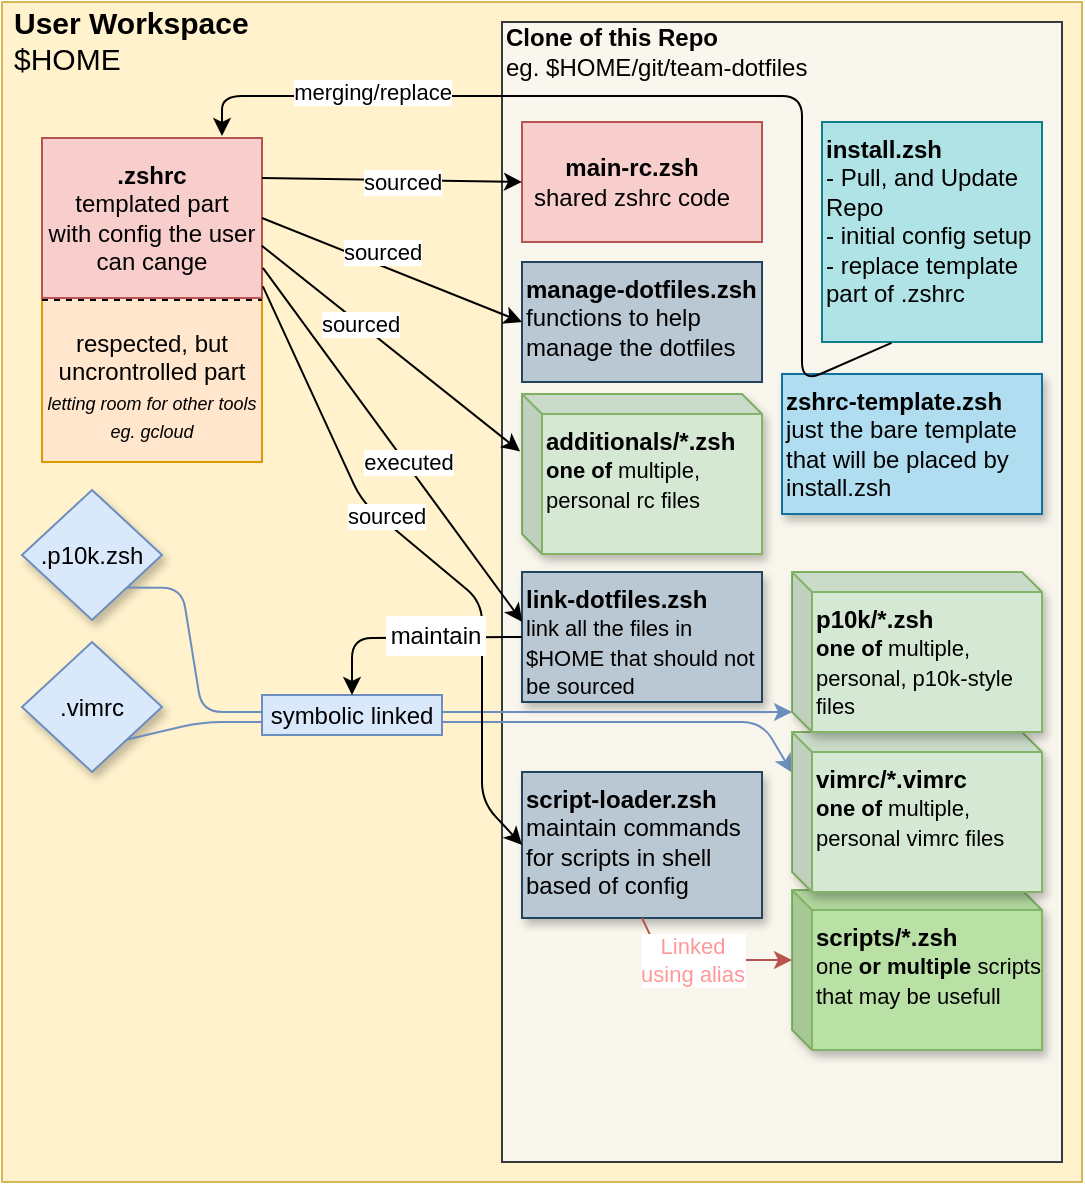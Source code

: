 <mxfile version="14.9.0" type="github">
  <diagram id="X7MXDSYLk8QcH_rH_bhl" name="Page-1">
    <mxGraphModel dx="793" dy="481" grid="1" gridSize="10" guides="1" tooltips="1" connect="1" arrows="1" fold="1" page="1" pageScale="1" pageWidth="827" pageHeight="1169" math="0" shadow="0">
      <root>
        <mxCell id="0" />
        <mxCell id="1" parent="0" />
        <mxCell id="0D_W91jgBWeG1zWN-o7t-1" value="" style="rounded=0;whiteSpace=wrap;html=1;fillColor=#fff2cc;strokeColor=#d6b656;" vertex="1" parent="1">
          <mxGeometry x="180" y="260" width="540" height="590" as="geometry" />
        </mxCell>
        <mxCell id="0D_W91jgBWeG1zWN-o7t-2" value="&lt;b style=&quot;font-size: 15px;&quot;&gt;User Workspace&lt;/b&gt;&lt;br style=&quot;font-size: 15px;&quot;&gt;$HOME" style="text;html=1;strokeColor=none;fillColor=none;align=left;verticalAlign=bottom;whiteSpace=wrap;rounded=0;fontSize=15;" vertex="1" parent="1">
          <mxGeometry x="184" y="260" width="180" height="40" as="geometry" />
        </mxCell>
        <mxCell id="0D_W91jgBWeG1zWN-o7t-3" value="" style="rounded=0;whiteSpace=wrap;html=1;fillColor=#f9f7ed;strokeColor=#36393d;" vertex="1" parent="1">
          <mxGeometry x="430" y="270" width="280" height="570" as="geometry" />
        </mxCell>
        <mxCell id="0D_W91jgBWeG1zWN-o7t-4" value="Clone of this Repo&lt;br&gt;&lt;span style=&quot;font-weight: normal&quot;&gt;eg. $HOME/git/team-dotfiles&lt;/span&gt;" style="text;html=1;strokeColor=none;fillColor=none;align=left;verticalAlign=middle;whiteSpace=wrap;rounded=0;fontStyle=1" vertex="1" parent="1">
          <mxGeometry x="430" y="270" width="160" height="30" as="geometry" />
        </mxCell>
        <mxCell id="0D_W91jgBWeG1zWN-o7t-6" value="" style="rounded=0;whiteSpace=wrap;html=1;align=left;verticalAlign=bottom;fillColor=#ffe6cc;strokeColor=#d79b00;" vertex="1" parent="1">
          <mxGeometry x="200" y="328" width="110" height="162" as="geometry" />
        </mxCell>
        <mxCell id="0D_W91jgBWeG1zWN-o7t-7" value="&lt;b&gt;.zshrc&lt;/b&gt;&lt;br&gt;templated part&lt;br&gt;with config the user can cange" style="text;html=1;strokeColor=#b85450;fillColor=#f8cecc;align=center;verticalAlign=middle;whiteSpace=wrap;rounded=0;" vertex="1" parent="1">
          <mxGeometry x="200" y="328" width="110" height="80" as="geometry" />
        </mxCell>
        <mxCell id="0D_W91jgBWeG1zWN-o7t-12" value="respected, but uncrontrolled part&lt;br&gt;&lt;font style=&quot;font-size: 9px&quot;&gt;&lt;i&gt;letting room for other tools eg. gcloud&lt;/i&gt;&lt;/font&gt;" style="text;html=1;strokeColor=none;fillColor=none;align=center;verticalAlign=middle;whiteSpace=wrap;rounded=0;" vertex="1" parent="1">
          <mxGeometry x="200" y="413" width="110" height="77" as="geometry" />
        </mxCell>
        <mxCell id="0D_W91jgBWeG1zWN-o7t-14" value="" style="endArrow=none;dashed=1;html=1;exitX=0;exitY=0.5;exitDx=0;exitDy=0;entryX=1;entryY=0.5;entryDx=0;entryDy=0;" edge="1" parent="1" source="0D_W91jgBWeG1zWN-o7t-6" target="0D_W91jgBWeG1zWN-o7t-6">
          <mxGeometry width="50" height="50" relative="1" as="geometry">
            <mxPoint x="370" y="468" as="sourcePoint" />
            <mxPoint x="420" y="418" as="targetPoint" />
          </mxGeometry>
        </mxCell>
        <mxCell id="0D_W91jgBWeG1zWN-o7t-16" value="" style="rounded=0;whiteSpace=wrap;html=1;align=left;verticalAlign=top;fillColor=#f8cecc;strokeColor=#b85450;" vertex="1" parent="1">
          <mxGeometry x="440" y="320" width="120" height="60" as="geometry" />
        </mxCell>
        <mxCell id="0D_W91jgBWeG1zWN-o7t-17" value="&lt;b&gt;main-rc.zsh&lt;/b&gt;&lt;br&gt;shared zshrc code" style="text;html=1;strokeColor=none;fillColor=none;align=center;verticalAlign=middle;whiteSpace=wrap;rounded=0;" vertex="1" parent="1">
          <mxGeometry x="440" y="320" width="110" height="60" as="geometry" />
        </mxCell>
        <mxCell id="0D_W91jgBWeG1zWN-o7t-18" value="&lt;b&gt;manage-dotfiles.zsh&lt;br&gt;&lt;/b&gt;functions to help manage the dotfiles" style="rounded=0;whiteSpace=wrap;html=1;align=left;verticalAlign=top;fillColor=#bac8d3;strokeColor=#23445d;" vertex="1" parent="1">
          <mxGeometry x="440" y="390" width="120" height="60" as="geometry" />
        </mxCell>
        <mxCell id="0D_W91jgBWeG1zWN-o7t-19" value="" style="endArrow=classic;html=1;exitX=1;exitY=0.25;exitDx=0;exitDy=0;entryX=0;entryY=0.5;entryDx=0;entryDy=0;" edge="1" parent="1" source="0D_W91jgBWeG1zWN-o7t-7" target="0D_W91jgBWeG1zWN-o7t-17">
          <mxGeometry width="50" height="50" relative="1" as="geometry">
            <mxPoint x="370" y="440" as="sourcePoint" />
            <mxPoint x="420" y="390" as="targetPoint" />
          </mxGeometry>
        </mxCell>
        <mxCell id="0D_W91jgBWeG1zWN-o7t-20" value="sourced" style="edgeLabel;html=1;align=center;verticalAlign=middle;resizable=0;points=[];" vertex="1" connectable="0" parent="0D_W91jgBWeG1zWN-o7t-19">
          <mxGeometry x="0.264" relative="1" as="geometry">
            <mxPoint x="-12" as="offset" />
          </mxGeometry>
        </mxCell>
        <mxCell id="0D_W91jgBWeG1zWN-o7t-21" value="" style="endArrow=classic;html=1;exitX=1;exitY=0.5;exitDx=0;exitDy=0;entryX=0;entryY=0.5;entryDx=0;entryDy=0;" edge="1" parent="1" source="0D_W91jgBWeG1zWN-o7t-7" target="0D_W91jgBWeG1zWN-o7t-18">
          <mxGeometry width="50" height="50" relative="1" as="geometry">
            <mxPoint x="370" y="440" as="sourcePoint" />
            <mxPoint x="420" y="390" as="targetPoint" />
          </mxGeometry>
        </mxCell>
        <mxCell id="0D_W91jgBWeG1zWN-o7t-22" value="sourced" style="edgeLabel;html=1;align=center;verticalAlign=middle;resizable=0;points=[];" vertex="1" connectable="0" parent="0D_W91jgBWeG1zWN-o7t-21">
          <mxGeometry x="0.128" y="3" relative="1" as="geometry">
            <mxPoint x="-15" y="-10" as="offset" />
          </mxGeometry>
        </mxCell>
        <mxCell id="0D_W91jgBWeG1zWN-o7t-24" value="" style="endArrow=classic;html=1;exitX=0.999;exitY=0.673;exitDx=0;exitDy=0;entryX=-0.008;entryY=0.353;entryDx=0;entryDy=0;entryPerimeter=0;exitPerimeter=0;" edge="1" parent="1" source="0D_W91jgBWeG1zWN-o7t-7">
          <mxGeometry width="50" height="50" relative="1" as="geometry">
            <mxPoint x="370" y="440" as="sourcePoint" />
            <mxPoint x="439.04" y="484.71" as="targetPoint" />
          </mxGeometry>
        </mxCell>
        <mxCell id="0D_W91jgBWeG1zWN-o7t-25" value="sourced" style="edgeLabel;html=1;align=center;verticalAlign=middle;resizable=0;points=[];" vertex="1" connectable="0" parent="0D_W91jgBWeG1zWN-o7t-24">
          <mxGeometry x="-0.238" relative="1" as="geometry">
            <mxPoint as="offset" />
          </mxGeometry>
        </mxCell>
        <mxCell id="0D_W91jgBWeG1zWN-o7t-26" value="&lt;b&gt;install.zsh&lt;br&gt;&lt;/b&gt;&lt;span&gt;- Pull, and Update Repo&lt;br&gt;&lt;/span&gt;- initial config setup&lt;br&gt;- replace template part of .zshrc" style="rounded=0;whiteSpace=wrap;html=1;align=left;verticalAlign=top;fillColor=#b0e3e6;strokeColor=#0e8088;" vertex="1" parent="1">
          <mxGeometry x="590" y="320" width="110" height="110" as="geometry" />
        </mxCell>
        <mxCell id="0D_W91jgBWeG1zWN-o7t-27" value="&lt;b&gt;zshrc-template.zsh&lt;br&gt;&lt;/b&gt;just the bare template that will be placed by install.zsh" style="rounded=0;whiteSpace=wrap;html=1;align=left;verticalAlign=top;shadow=1;fillColor=#b1ddf0;strokeColor=#10739e;" vertex="1" parent="1">
          <mxGeometry x="570" y="446" width="130" height="70" as="geometry" />
        </mxCell>
        <mxCell id="0D_W91jgBWeG1zWN-o7t-28" value="" style="endArrow=classic;html=1;exitX=0.316;exitY=1.004;exitDx=0;exitDy=0;exitPerimeter=0;" edge="1" parent="1" source="0D_W91jgBWeG1zWN-o7t-26">
          <mxGeometry width="50" height="50" relative="1" as="geometry">
            <mxPoint x="617.5" y="437" as="sourcePoint" />
            <mxPoint x="290" y="327" as="targetPoint" />
            <Array as="points">
              <mxPoint x="580" y="450" />
              <mxPoint x="580" y="307" />
              <mxPoint x="290" y="307" />
            </Array>
          </mxGeometry>
        </mxCell>
        <mxCell id="0D_W91jgBWeG1zWN-o7t-50" value="merging/replace" style="edgeLabel;html=1;align=center;verticalAlign=middle;resizable=0;points=[];fontSize=11;" vertex="1" connectable="0" parent="0D_W91jgBWeG1zWN-o7t-28">
          <mxGeometry x="0.623" y="-2" relative="1" as="geometry">
            <mxPoint as="offset" />
          </mxGeometry>
        </mxCell>
        <mxCell id="0D_W91jgBWeG1zWN-o7t-29" value="&lt;b&gt;link-dotfiles.zsh&lt;br&gt;&lt;/b&gt;&lt;font style=&quot;font-size: 11px&quot;&gt;link all the files in $HOME that should not be sourced&lt;/font&gt;" style="rounded=0;whiteSpace=wrap;html=1;shadow=1;align=left;verticalAlign=top;fillColor=#bac8d3;strokeColor=#23445d;" vertex="1" parent="1">
          <mxGeometry x="440" y="545" width="120" height="65" as="geometry" />
        </mxCell>
        <mxCell id="0D_W91jgBWeG1zWN-o7t-30" value="" style="endArrow=classic;html=1;exitX=1.004;exitY=0.401;exitDx=0;exitDy=0;exitPerimeter=0;entryX=0.001;entryY=0.383;entryDx=0;entryDy=0;entryPerimeter=0;" edge="1" parent="1" source="0D_W91jgBWeG1zWN-o7t-6" target="0D_W91jgBWeG1zWN-o7t-29">
          <mxGeometry width="50" height="50" relative="1" as="geometry">
            <mxPoint x="370" y="510" as="sourcePoint" />
            <mxPoint x="420" y="460" as="targetPoint" />
          </mxGeometry>
        </mxCell>
        <mxCell id="0D_W91jgBWeG1zWN-o7t-31" value="executed" style="edgeLabel;html=1;align=center;verticalAlign=middle;resizable=0;points=[];" vertex="1" connectable="0" parent="0D_W91jgBWeG1zWN-o7t-30">
          <mxGeometry x="0.103" y="1" relative="1" as="geometry">
            <mxPoint as="offset" />
          </mxGeometry>
        </mxCell>
        <mxCell id="0D_W91jgBWeG1zWN-o7t-32" value="&lt;b&gt;additionals/*.zsh&lt;br&gt;&lt;/b&gt;&lt;font style=&quot;font-size: 11px&quot;&gt;&lt;b&gt;one of&lt;/b&gt; multiple, personal rc files&lt;/font&gt;" style="shape=cube;whiteSpace=wrap;html=1;boundedLbl=1;backgroundOutline=1;darkOpacity=0.05;darkOpacity2=0.1;shadow=1;align=left;verticalAlign=top;size=10;fillColor=#d5e8d4;strokeColor=#82b366;" vertex="1" parent="1">
          <mxGeometry x="440" y="456" width="120" height="80" as="geometry" />
        </mxCell>
        <mxCell id="0D_W91jgBWeG1zWN-o7t-35" value=".p10k.zsh" style="rhombus;whiteSpace=wrap;html=1;shadow=1;align=center;verticalAlign=middle;fillColor=#dae8fc;strokeColor=#6c8ebf;" vertex="1" parent="1">
          <mxGeometry x="190" y="504" width="70" height="65" as="geometry" />
        </mxCell>
        <mxCell id="0D_W91jgBWeG1zWN-o7t-36" value=".vimrc" style="rhombus;whiteSpace=wrap;html=1;shadow=1;align=center;verticalAlign=middle;fillColor=#dae8fc;strokeColor=#6c8ebf;" vertex="1" parent="1">
          <mxGeometry x="190" y="580" width="70" height="65" as="geometry" />
        </mxCell>
        <mxCell id="0D_W91jgBWeG1zWN-o7t-37" value="" style="endArrow=classic;html=1;exitX=1;exitY=1;exitDx=0;exitDy=0;entryX=0;entryY=0;entryDx=0;entryDy=70;entryPerimeter=0;fillColor=#dae8fc;strokeColor=#6c8ebf;" edge="1" parent="1" source="0D_W91jgBWeG1zWN-o7t-35" target="0D_W91jgBWeG1zWN-o7t-33">
          <mxGeometry width="50" height="50" relative="1" as="geometry">
            <mxPoint x="370" y="510" as="sourcePoint" />
            <mxPoint x="420" y="460" as="targetPoint" />
            <Array as="points">
              <mxPoint x="270" y="553" />
              <mxPoint x="280" y="615" />
            </Array>
          </mxGeometry>
        </mxCell>
        <mxCell id="0D_W91jgBWeG1zWN-o7t-38" value="" style="endArrow=classic;html=1;exitX=1;exitY=1;exitDx=0;exitDy=0;entryX=0;entryY=0.254;entryDx=0;entryDy=0;entryPerimeter=0;fillColor=#dae8fc;strokeColor=#6c8ebf;" edge="1" parent="1" source="0D_W91jgBWeG1zWN-o7t-36" target="0D_W91jgBWeG1zWN-o7t-34">
          <mxGeometry width="50" height="50" relative="1" as="geometry">
            <mxPoint x="370" y="510" as="sourcePoint" />
            <mxPoint x="570" y="640" as="targetPoint" />
            <Array as="points">
              <mxPoint x="280" y="620" />
              <mxPoint x="560" y="620" />
            </Array>
          </mxGeometry>
        </mxCell>
        <mxCell id="0D_W91jgBWeG1zWN-o7t-40" value="symbolic linked" style="text;html=1;align=center;verticalAlign=middle;whiteSpace=wrap;rounded=0;shadow=0;fillColor=#dae8fc;strokeColor=#6c8ebf;" vertex="1" parent="1">
          <mxGeometry x="310" y="606.5" width="90" height="20" as="geometry" />
        </mxCell>
        <mxCell id="0D_W91jgBWeG1zWN-o7t-41" value="" style="endArrow=classic;html=1;exitX=0;exitY=0.5;exitDx=0;exitDy=0;entryX=0.5;entryY=0;entryDx=0;entryDy=0;" edge="1" parent="1" source="0D_W91jgBWeG1zWN-o7t-29" target="0D_W91jgBWeG1zWN-o7t-40">
          <mxGeometry width="50" height="50" relative="1" as="geometry">
            <mxPoint x="370" y="690" as="sourcePoint" />
            <mxPoint x="420" y="640" as="targetPoint" />
            <Array as="points">
              <mxPoint x="355" y="578" />
            </Array>
          </mxGeometry>
        </mxCell>
        <mxCell id="0D_W91jgBWeG1zWN-o7t-44" value="&lt;b&gt;scripts/*.zsh&lt;br&gt;&lt;/b&gt;&lt;font style=&quot;font-size: 11px&quot;&gt;one &lt;b&gt;or multiple&lt;/b&gt; scripts that may be usefull&lt;/font&gt;" style="shape=cube;whiteSpace=wrap;html=1;boundedLbl=1;backgroundOutline=1;darkOpacity=0.05;darkOpacity2=0.1;shadow=1;align=left;verticalAlign=top;size=10;strokeColor=#82b366;fillColor=#B9E0A5;" vertex="1" parent="1">
          <mxGeometry x="575" y="704" width="125" height="80" as="geometry" />
        </mxCell>
        <mxCell id="0D_W91jgBWeG1zWN-o7t-34" value="&lt;b&gt;vimrc/*.vimrc&lt;br&gt;&lt;/b&gt;&lt;font style=&quot;font-size: 11px&quot;&gt;&lt;b&gt;one of&lt;/b&gt; multiple, personal vimrc files&lt;/font&gt;" style="shape=cube;whiteSpace=wrap;html=1;boundedLbl=1;backgroundOutline=1;darkOpacity=0.05;darkOpacity2=0.1;shadow=1;align=left;verticalAlign=top;size=10;fillColor=#d5e8d4;strokeColor=#82b366;" vertex="1" parent="1">
          <mxGeometry x="575" y="625" width="125" height="80" as="geometry" />
        </mxCell>
        <mxCell id="0D_W91jgBWeG1zWN-o7t-33" value="&lt;b&gt;p10k/*.zsh&lt;br&gt;&lt;/b&gt;&lt;font style=&quot;font-size: 11px&quot;&gt;&lt;b&gt;one of&lt;/b&gt; multiple, personal, p10k-style files&lt;/font&gt;" style="shape=cube;whiteSpace=wrap;html=1;boundedLbl=1;backgroundOutline=1;darkOpacity=0.05;darkOpacity2=0.1;shadow=1;align=left;verticalAlign=top;size=10;fillColor=#d5e8d4;strokeColor=#82b366;" vertex="1" parent="1">
          <mxGeometry x="575" y="545" width="125" height="80" as="geometry" />
        </mxCell>
        <mxCell id="0D_W91jgBWeG1zWN-o7t-45" value="&lt;b&gt;script-loader.zsh&lt;br&gt;&lt;/b&gt;maintain commands for scripts in shell based of config" style="rounded=0;whiteSpace=wrap;html=1;shadow=1;align=left;verticalAlign=top;fillColor=#bac8d3;strokeColor=#23445d;" vertex="1" parent="1">
          <mxGeometry x="440" y="645" width="120" height="73" as="geometry" />
        </mxCell>
        <mxCell id="0D_W91jgBWeG1zWN-o7t-46" value="" style="endArrow=classic;html=1;exitX=1.004;exitY=0.458;exitDx=0;exitDy=0;exitPerimeter=0;entryX=0;entryY=0.5;entryDx=0;entryDy=0;" edge="1" parent="1" source="0D_W91jgBWeG1zWN-o7t-6" target="0D_W91jgBWeG1zWN-o7t-45">
          <mxGeometry width="50" height="50" relative="1" as="geometry">
            <mxPoint x="370" y="540" as="sourcePoint" />
            <mxPoint x="420" y="490" as="targetPoint" />
            <Array as="points">
              <mxPoint x="360" y="510" />
              <mxPoint x="420" y="560" />
              <mxPoint x="420" y="660" />
            </Array>
          </mxGeometry>
        </mxCell>
        <mxCell id="0D_W91jgBWeG1zWN-o7t-47" value="sourced" style="edgeLabel;html=1;align=center;verticalAlign=middle;resizable=0;points=[];" vertex="1" connectable="0" parent="0D_W91jgBWeG1zWN-o7t-46">
          <mxGeometry x="-0.189" y="2" relative="1" as="geometry">
            <mxPoint as="offset" />
          </mxGeometry>
        </mxCell>
        <mxCell id="0D_W91jgBWeG1zWN-o7t-42" value="maintain" style="text;html=1;strokeColor=none;align=center;verticalAlign=middle;whiteSpace=wrap;rounded=0;shadow=0;fillColor=#ffffff;" vertex="1" parent="1">
          <mxGeometry x="372" y="567" width="50" height="20" as="geometry" />
        </mxCell>
        <mxCell id="0D_W91jgBWeG1zWN-o7t-48" value="" style="endArrow=classic;html=1;exitX=0.5;exitY=1;exitDx=0;exitDy=0;entryX=0;entryY=0;entryDx=0;entryDy=35;entryPerimeter=0;fillColor=#f8cecc;strokeColor=#b85450;" edge="1" parent="1" source="0D_W91jgBWeG1zWN-o7t-45" target="0D_W91jgBWeG1zWN-o7t-44">
          <mxGeometry width="50" height="50" relative="1" as="geometry">
            <mxPoint x="370" y="630" as="sourcePoint" />
            <mxPoint x="420" y="580" as="targetPoint" />
            <Array as="points">
              <mxPoint x="510" y="739" />
            </Array>
          </mxGeometry>
        </mxCell>
        <mxCell id="0D_W91jgBWeG1zWN-o7t-49" value="Linked&lt;br&gt;using alias" style="edgeLabel;html=1;align=center;verticalAlign=middle;resizable=0;points=[];fontColor=#FF9999;" vertex="1" connectable="0" parent="0D_W91jgBWeG1zWN-o7t-48">
          <mxGeometry x="-0.127" relative="1" as="geometry">
            <mxPoint as="offset" />
          </mxGeometry>
        </mxCell>
      </root>
    </mxGraphModel>
  </diagram>
</mxfile>
